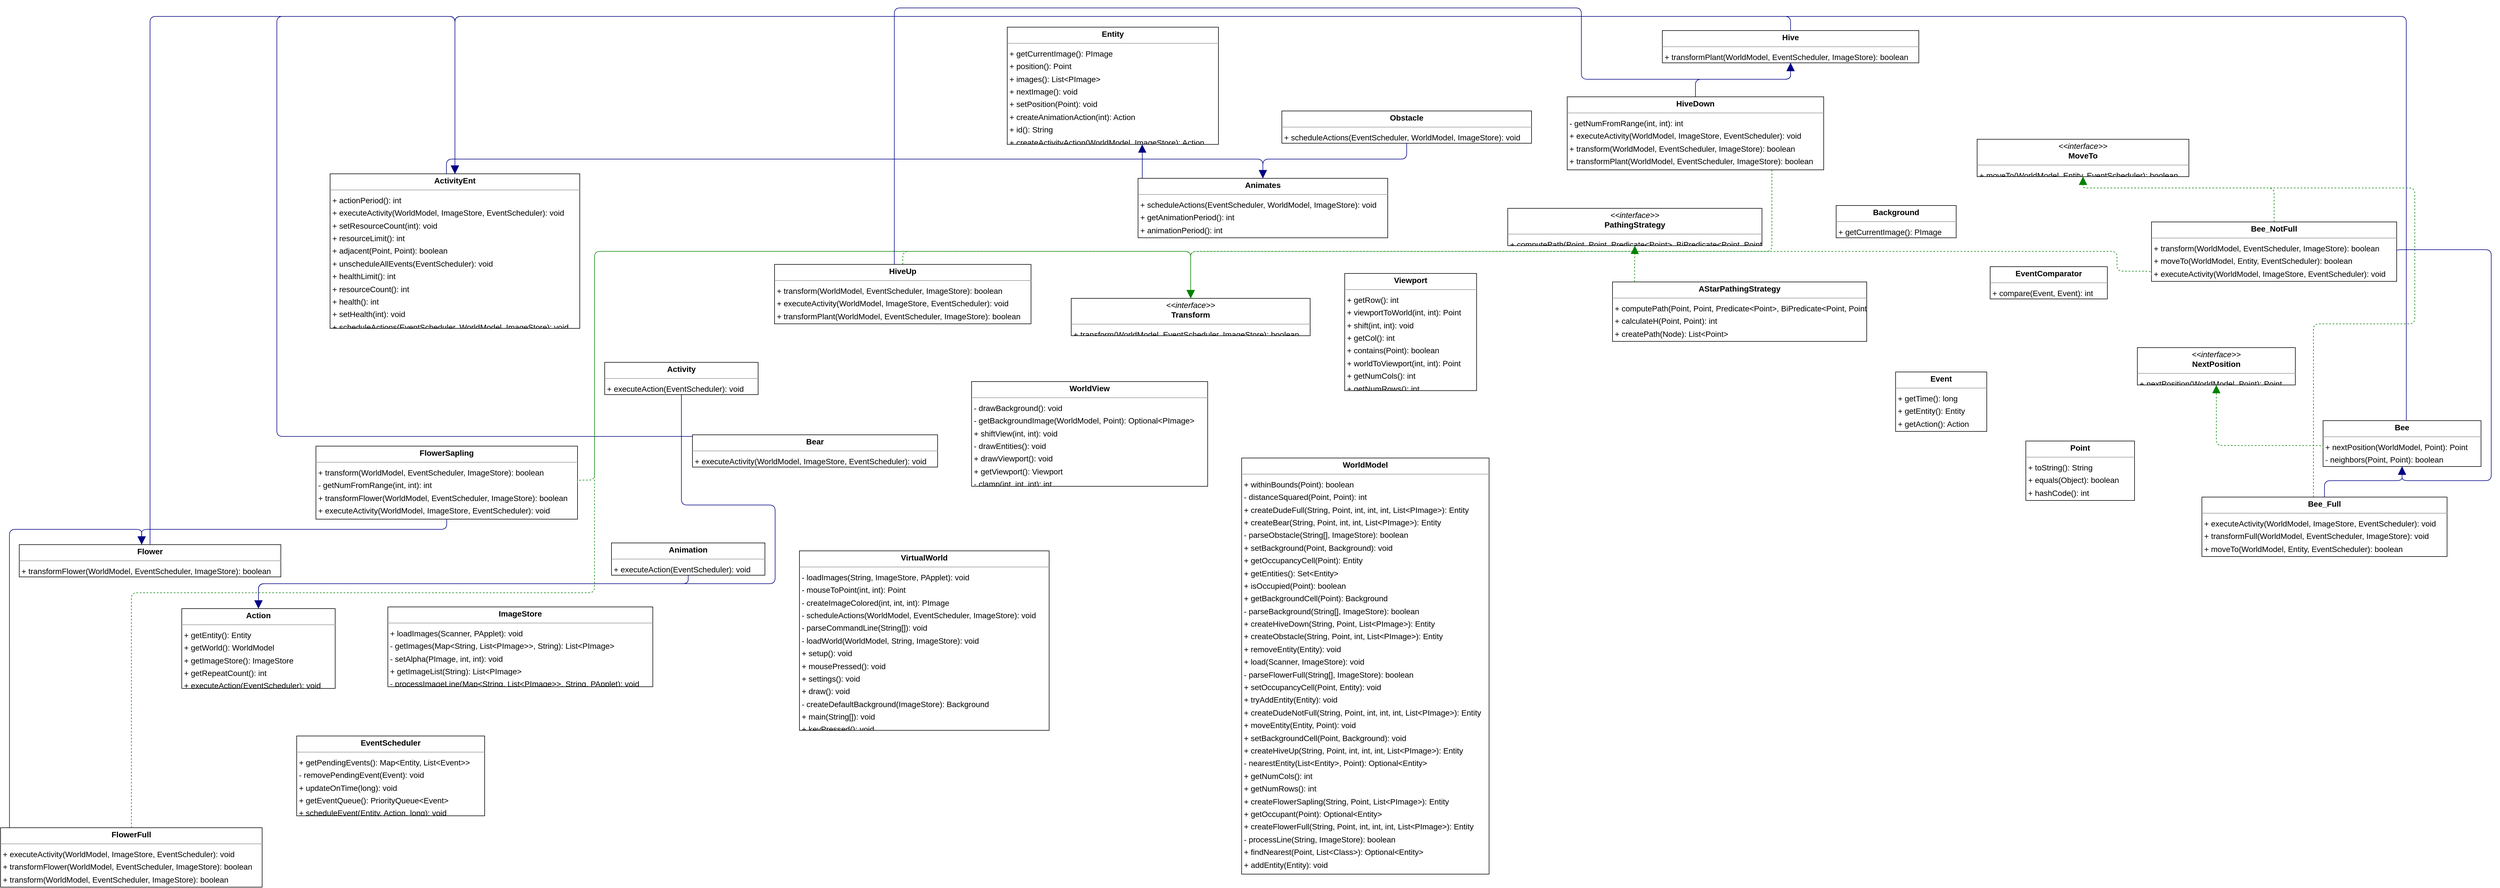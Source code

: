 <mxfile version="20.5.3" type="device"><diagram id="Bef8mq8LJghmrau-srwU" name="Page-1"><mxGraphModel dx="3365" dy="1673" grid="1" gridSize="10" guides="1" tooltips="1" connect="1" arrows="1" fold="1" page="0" pageScale="1" pageWidth="850" pageHeight="1100" background="none" math="0" shadow="0"><root><mxCell id="0"/><mxCell id="1" parent="0"/><mxCell id="node10" value="&lt;p style=&quot;margin:0px;margin-top:4px;text-align:center;&quot;&gt;&lt;b&gt;AStarPathingStrategy&lt;/b&gt;&lt;/p&gt;&lt;hr size=&quot;1&quot;/&gt;&lt;p style=&quot;margin:0 0 0 4px;line-height:1.6;&quot;&gt;+ computePath(Point, Point, Predicate&amp;lt;Point&amp;gt;, BiPredicate&amp;lt;Point, Point&amp;gt;, Function&amp;lt;Point, Stream&amp;lt;Point&amp;gt;&amp;gt;): List&amp;lt;Point&amp;gt;&lt;br/&gt;+ calculateH(Point, Point): int&lt;br/&gt;+ createPath(Node): List&amp;lt;Point&amp;gt;&lt;/p&gt;" style="verticalAlign=top;align=left;overflow=fill;fontSize=14;fontFamily=Helvetica;html=1;rounded=0;shadow=0;comic=0;labelBackgroundColor=none;strokeWidth=1;" parent="1" vertex="1"><mxGeometry x="2743" y="437" width="449" height="105" as="geometry"/></mxCell><mxCell id="node21" value="&lt;p style=&quot;margin:0px;margin-top:4px;text-align:center;&quot;&gt;&lt;b&gt;Action&lt;/b&gt;&lt;/p&gt;&lt;hr size=&quot;1&quot;/&gt;&lt;p style=&quot;margin:0 0 0 4px;line-height:1.6;&quot;&gt;+ getEntity(): Entity&lt;br/&gt;+ getWorld(): WorldModel&lt;br/&gt;+ getImageStore(): ImageStore&lt;br/&gt;+ getRepeatCount(): int&lt;br/&gt;+ executeAction(EventScheduler): void&lt;/p&gt;" style="verticalAlign=top;align=left;overflow=fill;fontSize=14;fontFamily=Helvetica;html=1;rounded=0;shadow=0;comic=0;labelBackgroundColor=none;strokeWidth=1;" parent="1" vertex="1"><mxGeometry x="216" y="1014" width="271" height="141" as="geometry"/></mxCell><mxCell id="node12" value="&lt;p style=&quot;margin:0px;margin-top:4px;text-align:center;&quot;&gt;&lt;b&gt;Activity&lt;/b&gt;&lt;/p&gt;&lt;hr size=&quot;1&quot;/&gt;&lt;p style=&quot;margin:0 0 0 4px;line-height:1.6;&quot;&gt;+ executeAction(EventScheduler): void&lt;/p&gt;" style="verticalAlign=top;align=left;overflow=fill;fontSize=14;fontFamily=Helvetica;html=1;rounded=0;shadow=0;comic=0;labelBackgroundColor=none;strokeWidth=1;" parent="1" vertex="1"><mxGeometry x="963" y="579" width="271" height="57" as="geometry"/></mxCell><mxCell id="node23" value="&lt;p style=&quot;margin:0px;margin-top:4px;text-align:center;&quot;&gt;&lt;b&gt;ActivityEnt&lt;/b&gt;&lt;/p&gt;&lt;hr size=&quot;1&quot;/&gt;&lt;p style=&quot;margin:0 0 0 4px;line-height:1.6;&quot;&gt;+ actionPeriod(): int&lt;br/&gt;+ executeActivity(WorldModel, ImageStore, EventScheduler): void&lt;br/&gt;+ setResourceCount(int): void&lt;br/&gt;+ resourceLimit(): int&lt;br/&gt;+ adjacent(Point, Point): boolean&lt;br/&gt;+ unscheduleAllEvents(EventScheduler): void&lt;br/&gt;+ healthLimit(): int&lt;br/&gt;+ resourceCount(): int&lt;br/&gt;+ health(): int&lt;br/&gt;+ setHealth(int): void&lt;br/&gt;+ scheduleActions(EventScheduler, WorldModel, ImageStore): void&lt;/p&gt;" style="verticalAlign=top;align=left;overflow=fill;fontSize=14;fontFamily=Helvetica;html=1;rounded=0;shadow=0;comic=0;labelBackgroundColor=none;strokeWidth=1;" parent="1" vertex="1"><mxGeometry x="478" y="246" width="441" height="273" as="geometry"/></mxCell><mxCell id="node29" value="&lt;p style=&quot;margin:0px;margin-top:4px;text-align:center;&quot;&gt;&lt;b&gt;Animates&lt;/b&gt;&lt;/p&gt;&lt;hr size=&quot;1&quot;/&gt;&lt;p style=&quot;margin:0 0 0 4px;line-height:1.6;&quot;&gt;+ scheduleActions(EventScheduler, WorldModel, ImageStore): void&lt;br/&gt;+ getAnimationPeriod(): int&lt;br/&gt;+ animationPeriod(): int&lt;/p&gt;" style="verticalAlign=top;align=left;overflow=fill;fontSize=14;fontFamily=Helvetica;html=1;rounded=0;shadow=0;comic=0;labelBackgroundColor=none;strokeWidth=1;" parent="1" vertex="1"><mxGeometry x="1905" y="254" width="441" height="105" as="geometry"/></mxCell><mxCell id="node5" value="&lt;p style=&quot;margin:0px;margin-top:4px;text-align:center;&quot;&gt;&lt;b&gt;Animation&lt;/b&gt;&lt;/p&gt;&lt;hr size=&quot;1&quot;/&gt;&lt;p style=&quot;margin:0 0 0 4px;line-height:1.6;&quot;&gt;+ executeAction(EventScheduler): void&lt;/p&gt;" style="verticalAlign=top;align=left;overflow=fill;fontSize=14;fontFamily=Helvetica;html=1;rounded=0;shadow=0;comic=0;labelBackgroundColor=none;strokeWidth=1;" parent="1" vertex="1"><mxGeometry x="975" y="898" width="271" height="57" as="geometry"/></mxCell><mxCell id="node30" value="&lt;p style=&quot;margin:0px;margin-top:4px;text-align:center;&quot;&gt;&lt;b&gt;Background&lt;/b&gt;&lt;/p&gt;&lt;hr size=&quot;1&quot;/&gt;&lt;p style=&quot;margin:0 0 0 4px;line-height:1.6;&quot;&gt;+ getCurrentImage(): PImage&lt;/p&gt;" style="verticalAlign=top;align=left;overflow=fill;fontSize=14;fontFamily=Helvetica;html=1;rounded=0;shadow=0;comic=0;labelBackgroundColor=none;strokeWidth=1;" parent="1" vertex="1"><mxGeometry x="3138" y="302" width="212" height="57" as="geometry"/></mxCell><mxCell id="node18" value="&lt;p style=&quot;margin:0px;margin-top:4px;text-align:center;&quot;&gt;&lt;b&gt;Bear&lt;/b&gt;&lt;/p&gt;&lt;hr size=&quot;1&quot;/&gt;&lt;p style=&quot;margin:0 0 0 4px;line-height:1.6;&quot;&gt;+ executeActivity(WorldModel, ImageStore, EventScheduler): void&lt;/p&gt;" style="verticalAlign=top;align=left;overflow=fill;fontSize=14;fontFamily=Helvetica;html=1;rounded=0;shadow=0;comic=0;labelBackgroundColor=none;strokeWidth=1;" parent="1" vertex="1"><mxGeometry x="1118" y="707" width="433" height="57" as="geometry"/></mxCell><mxCell id="node25" value="&lt;p style=&quot;margin:0px;margin-top:4px;text-align:center;&quot;&gt;&lt;b&gt;Bee&lt;/b&gt;&lt;/p&gt;&lt;hr size=&quot;1&quot;/&gt;&lt;p style=&quot;margin:0 0 0 4px;line-height:1.6;&quot;&gt;+ nextPosition(WorldModel, Point): Point&lt;br/&gt;- neighbors(Point, Point): boolean&lt;/p&gt;" style="verticalAlign=top;align=left;overflow=fill;fontSize=14;fontFamily=Helvetica;html=1;rounded=0;shadow=0;comic=0;labelBackgroundColor=none;strokeWidth=1;" parent="1" vertex="1"><mxGeometry x="3998" y="682" width="279" height="81" as="geometry"/></mxCell><mxCell id="node19" value="&lt;p style=&quot;margin:0px;margin-top:4px;text-align:center;&quot;&gt;&lt;b&gt;Bee_Full&lt;/b&gt;&lt;/p&gt;&lt;hr size=&quot;1&quot;/&gt;&lt;p style=&quot;margin:0 0 0 4px;line-height:1.6;&quot;&gt;+ executeActivity(WorldModel, ImageStore, EventScheduler): void&lt;br/&gt;+ transformFull(WorldModel, EventScheduler, ImageStore): void&lt;br/&gt;+ moveTo(WorldModel, Entity, EventScheduler): boolean&lt;/p&gt;" style="verticalAlign=top;align=left;overflow=fill;fontSize=14;fontFamily=Helvetica;html=1;rounded=0;shadow=0;comic=0;labelBackgroundColor=none;strokeWidth=1;" parent="1" vertex="1"><mxGeometry x="3784" y="817" width="433" height="105" as="geometry"/></mxCell><mxCell id="node31" value="&lt;p style=&quot;margin:0px;margin-top:4px;text-align:center;&quot;&gt;&lt;b&gt;Bee_NotFull&lt;/b&gt;&lt;/p&gt;&lt;hr size=&quot;1&quot;/&gt;&lt;p style=&quot;margin:0 0 0 4px;line-height:1.6;&quot;&gt;+ transform(WorldModel, EventScheduler, ImageStore): boolean&lt;br/&gt;+ moveTo(WorldModel, Entity, EventScheduler): boolean&lt;br/&gt;+ executeActivity(WorldModel, ImageStore, EventScheduler): void&lt;/p&gt;" style="verticalAlign=top;align=left;overflow=fill;fontSize=14;fontFamily=Helvetica;html=1;rounded=0;shadow=0;comic=0;labelBackgroundColor=none;strokeWidth=1;" parent="1" vertex="1"><mxGeometry x="3695" y="331" width="433" height="105" as="geometry"/></mxCell><mxCell id="node4" value="&lt;p style=&quot;margin:0px;margin-top:4px;text-align:center;&quot;&gt;&lt;b&gt;Entity&lt;/b&gt;&lt;/p&gt;&lt;hr size=&quot;1&quot;/&gt;&lt;p style=&quot;margin:0 0 0 4px;line-height:1.6;&quot;&gt;+ getCurrentImage(): PImage&lt;br/&gt;+ position(): Point&lt;br/&gt;+ images(): List&amp;lt;PImage&amp;gt;&lt;br/&gt;+ nextImage(): void&lt;br/&gt;+ setPosition(Point): void&lt;br/&gt;+ createAnimationAction(int): Action&lt;br/&gt;+ id(): String&lt;br/&gt;+ createActivityAction(WorldModel, ImageStore): Action&lt;/p&gt;" style="verticalAlign=top;align=left;overflow=fill;fontSize=14;fontFamily=Helvetica;html=1;rounded=0;shadow=0;comic=0;labelBackgroundColor=none;strokeWidth=1;" parent="1" vertex="1"><mxGeometry x="1674" y="-13" width="373" height="207" as="geometry"/></mxCell><mxCell id="node3" value="&lt;p style=&quot;margin:0px;margin-top:4px;text-align:center;&quot;&gt;&lt;b&gt;Event&lt;/b&gt;&lt;/p&gt;&lt;hr size=&quot;1&quot;/&gt;&lt;p style=&quot;margin:0 0 0 4px;line-height:1.6;&quot;&gt;+ getTime(): long&lt;br/&gt;+ getEntity(): Entity&lt;br/&gt;+ getAction(): Action&lt;/p&gt;" style="verticalAlign=top;align=left;overflow=fill;fontSize=14;fontFamily=Helvetica;html=1;rounded=0;shadow=0;comic=0;labelBackgroundColor=none;strokeWidth=1;" parent="1" vertex="1"><mxGeometry x="3243" y="596" width="161" height="105" as="geometry"/></mxCell><mxCell id="node8" value="&lt;p style=&quot;margin:0px;margin-top:4px;text-align:center;&quot;&gt;&lt;b&gt;EventComparator&lt;/b&gt;&lt;/p&gt;&lt;hr size=&quot;1&quot;/&gt;&lt;p style=&quot;margin:0 0 0 4px;line-height:1.6;&quot;&gt;+ compare(Event, Event): int&lt;/p&gt;" style="verticalAlign=top;align=left;overflow=fill;fontSize=14;fontFamily=Helvetica;html=1;rounded=0;shadow=0;comic=0;labelBackgroundColor=none;strokeWidth=1;" parent="1" vertex="1"><mxGeometry x="3410" y="410" width="207" height="57" as="geometry"/></mxCell><mxCell id="node13" value="&lt;p style=&quot;margin:0px;margin-top:4px;text-align:center;&quot;&gt;&lt;b&gt;EventScheduler&lt;/b&gt;&lt;/p&gt;&lt;hr size=&quot;1&quot;/&gt;&lt;p style=&quot;margin:0 0 0 4px;line-height:1.6;&quot;&gt;+ getPendingEvents(): Map&amp;lt;Entity, List&amp;lt;Event&amp;gt;&amp;gt;&lt;br/&gt;- removePendingEvent(Event): void&lt;br/&gt;+ updateOnTime(long): void&lt;br/&gt;+ getEventQueue(): PriorityQueue&amp;lt;Event&amp;gt;&lt;br/&gt;+ scheduleEvent(Entity, Action, long): void&lt;/p&gt;" style="verticalAlign=top;align=left;overflow=fill;fontSize=14;fontFamily=Helvetica;html=1;rounded=0;shadow=0;comic=0;labelBackgroundColor=none;strokeWidth=1;" parent="1" vertex="1"><mxGeometry x="419" y="1239" width="332" height="141" as="geometry"/></mxCell><mxCell id="node1" value="&lt;p style=&quot;margin:0px;margin-top:4px;text-align:center;&quot;&gt;&lt;b&gt;Flower&lt;/b&gt;&lt;/p&gt;&lt;hr size=&quot;1&quot;/&gt;&lt;p style=&quot;margin:0 0 0 4px;line-height:1.6;&quot;&gt;+ transformFlower(WorldModel, EventScheduler, ImageStore): boolean&lt;/p&gt;" style="verticalAlign=top;align=left;overflow=fill;fontSize=14;fontFamily=Helvetica;html=1;rounded=0;shadow=0;comic=0;labelBackgroundColor=none;strokeWidth=1;" parent="1" vertex="1"><mxGeometry x="-71" y="901" width="462" height="57" as="geometry"/></mxCell><mxCell id="node9" value="&lt;p style=&quot;margin:0px;margin-top:4px;text-align:center;&quot;&gt;&lt;b&gt;FlowerFull&lt;/b&gt;&lt;/p&gt;&lt;hr size=&quot;1&quot;/&gt;&lt;p style=&quot;margin:0 0 0 4px;line-height:1.6;&quot;&gt;+ executeActivity(WorldModel, ImageStore, EventScheduler): void&lt;br/&gt;+ transformFlower(WorldModel, EventScheduler, ImageStore): boolean&lt;br/&gt;+ transform(WorldModel, EventScheduler, ImageStore): boolean&lt;/p&gt;" style="verticalAlign=top;align=left;overflow=fill;fontSize=14;fontFamily=Helvetica;html=1;rounded=0;shadow=0;comic=0;labelBackgroundColor=none;strokeWidth=1;" parent="1" vertex="1"><mxGeometry x="-104" y="1401" width="462" height="105" as="geometry"/></mxCell><mxCell id="node14" value="&lt;p style=&quot;margin:0px;margin-top:4px;text-align:center;&quot;&gt;&lt;b&gt;FlowerSapling&lt;/b&gt;&lt;/p&gt;&lt;hr size=&quot;1&quot;/&gt;&lt;p style=&quot;margin:0 0 0 4px;line-height:1.6;&quot;&gt;+ transform(WorldModel, EventScheduler, ImageStore): boolean&lt;br/&gt;- getNumFromRange(int, int): int&lt;br/&gt;+ transformFlower(WorldModel, EventScheduler, ImageStore): boolean&lt;br/&gt;+ executeActivity(WorldModel, ImageStore, EventScheduler): void&lt;/p&gt;" style="verticalAlign=top;align=left;overflow=fill;fontSize=14;fontFamily=Helvetica;html=1;rounded=0;shadow=0;comic=0;labelBackgroundColor=none;strokeWidth=1;" parent="1" vertex="1"><mxGeometry x="453" y="727" width="462" height="129" as="geometry"/></mxCell><mxCell id="node27" value="&lt;p style=&quot;margin:0px;margin-top:4px;text-align:center;&quot;&gt;&lt;b&gt;Hive&lt;/b&gt;&lt;/p&gt;&lt;hr size=&quot;1&quot;/&gt;&lt;p style=&quot;margin:0 0 0 4px;line-height:1.6;&quot;&gt;+ transformPlant(WorldModel, EventScheduler, ImageStore): boolean&lt;/p&gt;" style="verticalAlign=top;align=left;overflow=fill;fontSize=14;fontFamily=Helvetica;html=1;rounded=0;shadow=0;comic=0;labelBackgroundColor=none;strokeWidth=1;" parent="1" vertex="1"><mxGeometry x="2831" y="-7" width="453" height="57" as="geometry"/></mxCell><mxCell id="node28" value="&lt;p style=&quot;margin:0px;margin-top:4px;text-align:center;&quot;&gt;&lt;b&gt;HiveDown&lt;/b&gt;&lt;/p&gt;&lt;hr size=&quot;1&quot;/&gt;&lt;p style=&quot;margin:0 0 0 4px;line-height:1.6;&quot;&gt;- getNumFromRange(int, int): int&lt;br/&gt;+ executeActivity(WorldModel, ImageStore, EventScheduler): void&lt;br/&gt;+ transform(WorldModel, EventScheduler, ImageStore): boolean&lt;br/&gt;+ transformPlant(WorldModel, EventScheduler, ImageStore): boolean&lt;/p&gt;" style="verticalAlign=top;align=left;overflow=fill;fontSize=14;fontFamily=Helvetica;html=1;rounded=0;shadow=0;comic=0;labelBackgroundColor=none;strokeWidth=1;" parent="1" vertex="1"><mxGeometry x="2663" y="110" width="453" height="129" as="geometry"/></mxCell><mxCell id="node16" value="&lt;p style=&quot;margin:0px;margin-top:4px;text-align:center;&quot;&gt;&lt;b&gt;HiveUp&lt;/b&gt;&lt;/p&gt;&lt;hr size=&quot;1&quot;/&gt;&lt;p style=&quot;margin:0 0 0 4px;line-height:1.6;&quot;&gt;+ transform(WorldModel, EventScheduler, ImageStore): boolean&lt;br/&gt;+ executeActivity(WorldModel, ImageStore, EventScheduler): void&lt;br/&gt;+ transformPlant(WorldModel, EventScheduler, ImageStore): boolean&lt;/p&gt;" style="verticalAlign=top;align=left;overflow=fill;fontSize=14;fontFamily=Helvetica;html=1;rounded=0;shadow=0;comic=0;labelBackgroundColor=none;strokeWidth=1;" parent="1" vertex="1"><mxGeometry x="1263" y="406" width="453" height="105" as="geometry"/></mxCell><mxCell id="node17" value="&lt;p style=&quot;margin:0px;margin-top:4px;text-align:center;&quot;&gt;&lt;b&gt;ImageStore&lt;/b&gt;&lt;/p&gt;&lt;hr size=&quot;1&quot;/&gt;&lt;p style=&quot;margin:0 0 0 4px;line-height:1.6;&quot;&gt;+ loadImages(Scanner, PApplet): void&lt;br/&gt;- getImages(Map&amp;lt;String, List&amp;lt;PImage&amp;gt;&amp;gt;, String): List&amp;lt;PImage&amp;gt;&lt;br/&gt;- setAlpha(PImage, int, int): void&lt;br/&gt;+ getImageList(String): List&amp;lt;PImage&amp;gt;&lt;br/&gt;- processImageLine(Map&amp;lt;String, List&amp;lt;PImage&amp;gt;&amp;gt;, String, PApplet): void&lt;/p&gt;" style="verticalAlign=top;align=left;overflow=fill;fontSize=14;fontFamily=Helvetica;html=1;rounded=0;shadow=0;comic=0;labelBackgroundColor=none;strokeWidth=1;" parent="1" vertex="1"><mxGeometry x="580" y="1011" width="468" height="141" as="geometry"/></mxCell><mxCell id="node7" value="&lt;p style=&quot;margin:0px;margin-top:4px;text-align:center;&quot;&gt;&lt;i&gt;&amp;lt;&amp;lt;interface&amp;gt;&amp;gt;&lt;/i&gt;&lt;br/&gt;&lt;b&gt;MoveTo&lt;/b&gt;&lt;/p&gt;&lt;hr size=&quot;1&quot;/&gt;&lt;p style=&quot;margin:0 0 0 4px;line-height:1.6;&quot;&gt;+ moveTo(WorldModel, Entity, EventScheduler): boolean&lt;/p&gt;" style="verticalAlign=top;align=left;overflow=fill;fontSize=14;fontFamily=Helvetica;html=1;rounded=0;shadow=0;comic=0;labelBackgroundColor=none;strokeWidth=1;" parent="1" vertex="1"><mxGeometry x="3387" y="185" width="374" height="66" as="geometry"/></mxCell><mxCell id="node24" value="&lt;p style=&quot;margin:0px;margin-top:4px;text-align:center;&quot;&gt;&lt;i&gt;&amp;lt;&amp;lt;interface&amp;gt;&amp;gt;&lt;/i&gt;&lt;br/&gt;&lt;b&gt;NextPosition&lt;/b&gt;&lt;/p&gt;&lt;hr size=&quot;1&quot;/&gt;&lt;p style=&quot;margin:0 0 0 4px;line-height:1.6;&quot;&gt;+ nextPosition(WorldModel, Point): Point&lt;/p&gt;" style="verticalAlign=top;align=left;overflow=fill;fontSize=14;fontFamily=Helvetica;html=1;rounded=0;shadow=0;comic=0;labelBackgroundColor=none;strokeWidth=1;" parent="1" vertex="1"><mxGeometry x="3670" y="553" width="279" height="66" as="geometry"/></mxCell><mxCell id="node22" value="&lt;p style=&quot;margin:0px;margin-top:4px;text-align:center;&quot;&gt;&lt;b&gt;Obstacle&lt;/b&gt;&lt;/p&gt;&lt;hr size=&quot;1&quot;/&gt;&lt;p style=&quot;margin:0 0 0 4px;line-height:1.6;&quot;&gt;+ scheduleActions(EventScheduler, WorldModel, ImageStore): void&lt;/p&gt;" style="verticalAlign=top;align=left;overflow=fill;fontSize=14;fontFamily=Helvetica;html=1;rounded=0;shadow=0;comic=0;labelBackgroundColor=none;strokeWidth=1;" parent="1" vertex="1"><mxGeometry x="2159" y="135" width="441" height="57" as="geometry"/></mxCell><mxCell id="node6" value="&lt;p style=&quot;margin:0px;margin-top:4px;text-align:center;&quot;&gt;&lt;i&gt;&amp;lt;&amp;lt;interface&amp;gt;&amp;gt;&lt;/i&gt;&lt;br/&gt;&lt;b&gt;PathingStrategy&lt;/b&gt;&lt;/p&gt;&lt;hr size=&quot;1&quot;/&gt;&lt;p style=&quot;margin:0 0 0 4px;line-height:1.6;&quot;&gt;+ computePath(Point, Point, Predicate&amp;lt;Point&amp;gt;, BiPredicate&amp;lt;Point, Point&amp;gt;, Function&amp;lt;Point, Stream&amp;lt;Point&amp;gt;&amp;gt;): List&amp;lt;Point&amp;gt;&lt;/p&gt;" style="verticalAlign=top;align=left;overflow=fill;fontSize=14;fontFamily=Helvetica;html=1;rounded=0;shadow=0;comic=0;labelBackgroundColor=none;strokeWidth=1;" parent="1" vertex="1"><mxGeometry x="2558" y="307" width="449" height="66" as="geometry"/></mxCell><mxCell id="node20" value="&lt;p style=&quot;margin:0px;margin-top:4px;text-align:center;&quot;&gt;&lt;b&gt;Point&lt;/b&gt;&lt;/p&gt;&lt;hr size=&quot;1&quot;/&gt;&lt;p style=&quot;margin:0 0 0 4px;line-height:1.6;&quot;&gt;+ toString(): String&lt;br/&gt;+ equals(Object): boolean&lt;br/&gt;+ hashCode(): int&lt;/p&gt;" style="verticalAlign=top;align=left;overflow=fill;fontSize=14;fontFamily=Helvetica;html=1;rounded=0;shadow=0;comic=0;labelBackgroundColor=none;strokeWidth=1;" parent="1" vertex="1"><mxGeometry x="3473" y="718" width="192" height="105" as="geometry"/></mxCell><mxCell id="node11" value="&lt;p style=&quot;margin:0px;margin-top:4px;text-align:center;&quot;&gt;&lt;i&gt;&amp;lt;&amp;lt;interface&amp;gt;&amp;gt;&lt;/i&gt;&lt;br/&gt;&lt;b&gt;Transform&lt;/b&gt;&lt;/p&gt;&lt;hr size=&quot;1&quot;/&gt;&lt;p style=&quot;margin:0 0 0 4px;line-height:1.6;&quot;&gt;+ transform(WorldModel, EventScheduler, ImageStore): boolean&lt;/p&gt;" style="verticalAlign=top;align=left;overflow=fill;fontSize=14;fontFamily=Helvetica;html=1;rounded=0;shadow=0;comic=0;labelBackgroundColor=none;strokeWidth=1;" parent="1" vertex="1"><mxGeometry x="1787" y="466" width="422" height="66" as="geometry"/></mxCell><mxCell id="node26" value="&lt;p style=&quot;margin:0px;margin-top:4px;text-align:center;&quot;&gt;&lt;b&gt;Viewport&lt;/b&gt;&lt;/p&gt;&lt;hr size=&quot;1&quot;/&gt;&lt;p style=&quot;margin:0 0 0 4px;line-height:1.6;&quot;&gt;+ getRow(): int&lt;br/&gt;+ viewportToWorld(int, int): Point&lt;br/&gt;+ shift(int, int): void&lt;br/&gt;+ getCol(): int&lt;br/&gt;+ contains(Point): boolean&lt;br/&gt;+ worldToViewport(int, int): Point&lt;br/&gt;+ getNumCols(): int&lt;br/&gt;+ getNumRows(): int&lt;/p&gt;" style="verticalAlign=top;align=left;overflow=fill;fontSize=14;fontFamily=Helvetica;html=1;rounded=0;shadow=0;comic=0;labelBackgroundColor=none;strokeWidth=1;" parent="1" vertex="1"><mxGeometry x="2270" y="422" width="233" height="207" as="geometry"/></mxCell><mxCell id="node2" value="&lt;p style=&quot;margin:0px;margin-top:4px;text-align:center;&quot;&gt;&lt;b&gt;VirtualWorld&lt;/b&gt;&lt;/p&gt;&lt;hr size=&quot;1&quot;/&gt;&lt;p style=&quot;margin:0 0 0 4px;line-height:1.6;&quot;&gt;- loadImages(String, ImageStore, PApplet): void&lt;br/&gt;- mouseToPoint(int, int): Point&lt;br/&gt;- createImageColored(int, int, int): PImage&lt;br/&gt;- scheduleActions(WorldModel, EventScheduler, ImageStore): void&lt;br/&gt;- parseCommandLine(String[]): void&lt;br/&gt;- loadWorld(WorldModel, String, ImageStore): void&lt;br/&gt;+ setup(): void&lt;br/&gt;+ mousePressed(): void&lt;br/&gt;+ settings(): void&lt;br/&gt;+ draw(): void&lt;br/&gt;- createDefaultBackground(ImageStore): Background&lt;br/&gt;+ main(String[]): void&lt;br/&gt;+ keyPressed(): void&lt;/p&gt;" style="verticalAlign=top;align=left;overflow=fill;fontSize=14;fontFamily=Helvetica;html=1;rounded=0;shadow=0;comic=0;labelBackgroundColor=none;strokeWidth=1;" parent="1" vertex="1"><mxGeometry x="1307" y="912" width="441" height="317" as="geometry"/></mxCell><mxCell id="node0" value="&lt;p style=&quot;margin:0px;margin-top:4px;text-align:center;&quot;&gt;&lt;b&gt;WorldModel&lt;/b&gt;&lt;/p&gt;&lt;hr size=&quot;1&quot;/&gt;&lt;p style=&quot;margin:0 0 0 4px;line-height:1.6;&quot;&gt;+ withinBounds(Point): boolean&lt;br/&gt;- distanceSquared(Point, Point): int&lt;br/&gt;+ createDudeFull(String, Point, int, int, int, List&amp;lt;PImage&amp;gt;): Entity&lt;br/&gt;+ createBear(String, Point, int, int, List&amp;lt;PImage&amp;gt;): Entity&lt;br/&gt;- parseObstacle(String[], ImageStore): boolean&lt;br/&gt;+ setBackground(Point, Background): void&lt;br/&gt;+ getOccupancyCell(Point): Entity&lt;br/&gt;+ getEntities(): Set&amp;lt;Entity&amp;gt;&lt;br/&gt;+ isOccupied(Point): boolean&lt;br/&gt;+ getBackgroundCell(Point): Background&lt;br/&gt;- parseBackground(String[], ImageStore): boolean&lt;br/&gt;+ createHiveDown(String, Point, List&amp;lt;PImage&amp;gt;): Entity&lt;br/&gt;+ createObstacle(String, Point, int, List&amp;lt;PImage&amp;gt;): Entity&lt;br/&gt;+ removeEntity(Entity): void&lt;br/&gt;+ load(Scanner, ImageStore): void&lt;br/&gt;- parseFlowerFull(String[], ImageStore): boolean&lt;br/&gt;+ setOccupancyCell(Point, Entity): void&lt;br/&gt;+ tryAddEntity(Entity): void&lt;br/&gt;+ createDudeNotFull(String, Point, int, int, int, List&amp;lt;PImage&amp;gt;): Entity&lt;br/&gt;+ moveEntity(Entity, Point): void&lt;br/&gt;+ setBackgroundCell(Point, Background): void&lt;br/&gt;+ createHiveUp(String, Point, int, int, int, List&amp;lt;PImage&amp;gt;): Entity&lt;br/&gt;- nearestEntity(List&amp;lt;Entity&amp;gt;, Point): Optional&amp;lt;Entity&amp;gt;&lt;br/&gt;+ getNumCols(): int&lt;br/&gt;+ getNumRows(): int&lt;br/&gt;+ createFlowerSapling(String, Point, List&amp;lt;PImage&amp;gt;): Entity&lt;br/&gt;+ getOccupant(Point): Optional&amp;lt;Entity&amp;gt;&lt;br/&gt;+ createFlowerFull(String, Point, int, int, int, List&amp;lt;PImage&amp;gt;): Entity&lt;br/&gt;- processLine(String, ImageStore): boolean&lt;br/&gt;+ findNearest(Point, List&amp;lt;Class&amp;gt;): Optional&amp;lt;Entity&amp;gt;&lt;br/&gt;+ addEntity(Entity): void&lt;br/&gt;+ removeEntityAt(Point): void&lt;/p&gt;" style="verticalAlign=top;align=left;overflow=fill;fontSize=14;fontFamily=Helvetica;html=1;rounded=0;shadow=0;comic=0;labelBackgroundColor=none;strokeWidth=1;" parent="1" vertex="1"><mxGeometry x="2088" y="748" width="437" height="735" as="geometry"/></mxCell><mxCell id="node15" value="&lt;p style=&quot;margin:0px;margin-top:4px;text-align:center;&quot;&gt;&lt;b&gt;WorldView&lt;/b&gt;&lt;/p&gt;&lt;hr size=&quot;1&quot;/&gt;&lt;p style=&quot;margin:0 0 0 4px;line-height:1.6;&quot;&gt;- drawBackground(): void&lt;br/&gt;- getBackgroundImage(WorldModel, Point): Optional&amp;lt;PImage&amp;gt;&lt;br/&gt;+ shiftView(int, int): void&lt;br/&gt;- drawEntities(): void&lt;br/&gt;+ drawViewport(): void&lt;br/&gt;+ getViewport(): Viewport&lt;br/&gt;- clamp(int, int, int): int&lt;/p&gt;" style="verticalAlign=top;align=left;overflow=fill;fontSize=14;fontFamily=Helvetica;html=1;rounded=0;shadow=0;comic=0;labelBackgroundColor=none;strokeWidth=1;" parent="1" vertex="1"><mxGeometry x="1611" y="613" width="417" height="185" as="geometry"/></mxCell><mxCell id="edge7" value="" style="html=1;rounded=1;edgeStyle=orthogonalEdgeStyle;dashed=1;startArrow=none;endArrow=block;endSize=12;strokeColor=#008200;exitX=0.087;exitY=0.000;exitDx=0;exitDy=0;entryX=0.500;entryY=1.001;entryDx=0;entryDy=0;" parent="1" source="node10" target="node6" edge="1"><mxGeometry width="50" height="50" relative="1" as="geometry"><Array as="points"/></mxGeometry></mxCell><mxCell id="edge16" value="" style="html=1;rounded=1;edgeStyle=orthogonalEdgeStyle;dashed=0;startArrow=none;endArrow=block;endSize=12;strokeColor=#000082;exitX=0.500;exitY=1.000;exitDx=0;exitDy=0;entryX=0.500;entryY=0.000;entryDx=0;entryDy=0;" parent="1" source="node12" target="node21" edge="1"><mxGeometry width="50" height="50" relative="1" as="geometry"><Array as="points"><mxPoint x="1098" y="831"/><mxPoint x="1264" y="831"/><mxPoint x="1264" y="970"/><mxPoint x="352" y="970"/></Array></mxGeometry></mxCell><mxCell id="edge19" value="" style="html=1;rounded=1;edgeStyle=orthogonalEdgeStyle;dashed=0;startArrow=none;endArrow=block;endSize=12;strokeColor=#000082;exitX=0.466;exitY=0.000;exitDx=0;exitDy=0;entryX=0.500;entryY=0.000;entryDx=0;entryDy=0;" parent="1" source="node23" target="node29" edge="1"><mxGeometry width="50" height="50" relative="1" as="geometry"><Array as="points"><mxPoint x="683" y="220"/><mxPoint x="2125" y="220"/></Array></mxGeometry></mxCell><mxCell id="edge1" value="" style="html=1;rounded=1;edgeStyle=orthogonalEdgeStyle;dashed=0;startArrow=none;endArrow=block;endSize=12;strokeColor=#000082;exitX=0.017;exitY=0.000;exitDx=0;exitDy=0;entryX=0.639;entryY=1.000;entryDx=0;entryDy=0;" parent="1" source="node29" target="node4" edge="1"><mxGeometry width="50" height="50" relative="1" as="geometry"><Array as="points"/></mxGeometry></mxCell><mxCell id="edge15" value="" style="html=1;rounded=1;edgeStyle=orthogonalEdgeStyle;dashed=0;startArrow=none;endArrow=block;endSize=12;strokeColor=#000082;exitX=0.500;exitY=1.001;exitDx=0;exitDy=0;entryX=0.500;entryY=0.000;entryDx=0;entryDy=0;" parent="1" source="node5" target="node21" edge="1"><mxGeometry width="50" height="50" relative="1" as="geometry"><Array as="points"><mxPoint x="1111" y="970"/><mxPoint x="352" y="970"/></Array></mxGeometry></mxCell><mxCell id="edge2" value="" style="html=1;rounded=1;edgeStyle=orthogonalEdgeStyle;dashed=0;startArrow=none;endArrow=block;endSize=12;strokeColor=#000082;exitX=0.000;exitY=0.050;exitDx=0;exitDy=0;entryX=0.500;entryY=0.000;entryDx=0;entryDy=0;" parent="1" source="node18" target="node23" edge="1"><mxGeometry width="50" height="50" relative="1" as="geometry"><Array as="points"><mxPoint x="384" y="710"/><mxPoint x="384" y="-32"/><mxPoint x="698" y="-32"/></Array></mxGeometry></mxCell><mxCell id="edge14" value="" style="html=1;rounded=1;edgeStyle=orthogonalEdgeStyle;dashed=0;startArrow=none;endArrow=block;endSize=12;strokeColor=#000082;exitX=0.527;exitY=0.001;exitDx=0;exitDy=0;entryX=0.500;entryY=0.000;entryDx=0;entryDy=0;" parent="1" source="node25" target="node23" edge="1"><mxGeometry width="50" height="50" relative="1" as="geometry"><Array as="points"><mxPoint x="4145" y="-32"/><mxPoint x="698" y="-32"/></Array></mxGeometry></mxCell><mxCell id="edge23" value="" style="html=1;rounded=1;edgeStyle=orthogonalEdgeStyle;dashed=1;startArrow=none;endArrow=block;endSize=12;strokeColor=#008200;exitX=0.000;exitY=0.588;exitDx=0;exitDy=0;entryX=0.500;entryY=1.001;entryDx=0;entryDy=0;" parent="1" source="node25" target="node24" edge="1"><mxGeometry width="50" height="50" relative="1" as="geometry"><Array as="points"><mxPoint x="3809" y="726"/></Array></mxGeometry></mxCell><mxCell id="edge13" value="" style="html=1;rounded=1;edgeStyle=orthogonalEdgeStyle;dashed=0;startArrow=none;endArrow=block;endSize=12;strokeColor=#000082;exitX=0.500;exitY=0.000;exitDx=0;exitDy=0;entryX=0.500;entryY=1.000;entryDx=0;entryDy=0;" parent="1" source="node19" target="node25" edge="1"><mxGeometry width="50" height="50" relative="1" as="geometry"><Array as="points"><mxPoint x="4000" y="788"/><mxPoint x="4138" y="788"/></Array></mxGeometry></mxCell><mxCell id="edge10" value="" style="html=1;rounded=1;edgeStyle=orthogonalEdgeStyle;dashed=1;startArrow=none;endArrow=block;endSize=12;strokeColor=#008200;exitX=0.455;exitY=0.000;exitDx=0;exitDy=0;entryX=0.500;entryY=1.000;entryDx=0;entryDy=0;" parent="1" source="node19" target="node7" edge="1"><mxGeometry width="50" height="50" relative="1" as="geometry"><Array as="points"><mxPoint x="3981" y="511"/><mxPoint x="4160" y="511"/><mxPoint x="4160" y="271"/><mxPoint x="3574" y="271"/></Array></mxGeometry></mxCell><mxCell id="edge3" value="" style="html=1;rounded=1;edgeStyle=orthogonalEdgeStyle;dashed=0;startArrow=none;endArrow=block;endSize=12;strokeColor=#000082;exitX=1.000;exitY=0.500;exitDx=0;exitDy=0;entryX=0.500;entryY=1.000;entryDx=0;entryDy=0;" parent="1" source="node31" target="node25" edge="1"><mxGeometry width="50" height="50" relative="1" as="geometry"><Array as="points"><mxPoint x="4295" y="380"/><mxPoint x="4295" y="788"/><mxPoint x="4138" y="788"/></Array></mxGeometry></mxCell><mxCell id="edge17" value="" style="html=1;rounded=1;edgeStyle=orthogonalEdgeStyle;dashed=1;startArrow=none;endArrow=block;endSize=12;strokeColor=#008200;exitX=0.500;exitY=0.000;exitDx=0;exitDy=0;entryX=0.500;entryY=1.000;entryDx=0;entryDy=0;" parent="1" source="node31" target="node7" edge="1"><mxGeometry width="50" height="50" relative="1" as="geometry"><Array as="points"><mxPoint x="3911" y="271"/><mxPoint x="3574" y="271"/></Array></mxGeometry></mxCell><mxCell id="edge21" value="" style="html=1;rounded=1;edgeStyle=orthogonalEdgeStyle;dashed=1;startArrow=none;endArrow=block;endSize=12;strokeColor=#008200;exitX=0.000;exitY=0.890;exitDx=0;exitDy=0;entryX=0.500;entryY=0.001;entryDx=0;entryDy=0;" parent="1" source="node31" target="node11" edge="1"><mxGeometry width="50" height="50" relative="1" as="geometry"><Array as="points"><mxPoint x="3634" y="418"/><mxPoint x="3634" y="383"/><mxPoint x="1998" y="383"/></Array></mxGeometry></mxCell><mxCell id="edge6" value="" style="html=1;rounded=1;edgeStyle=orthogonalEdgeStyle;dashed=0;startArrow=none;endArrow=block;endSize=12;strokeColor=#000082;exitX=0.500;exitY=0.000;exitDx=0;exitDy=0;entryX=0.500;entryY=0.000;entryDx=0;entryDy=0;" parent="1" source="node1" target="node23" edge="1"><mxGeometry width="50" height="50" relative="1" as="geometry"><Array as="points"><mxPoint x="160" y="-32"/><mxPoint x="698" y="-32"/></Array></mxGeometry></mxCell><mxCell id="edge11" value="" style="html=1;rounded=1;edgeStyle=orthogonalEdgeStyle;dashed=0;startArrow=none;endArrow=block;endSize=12;strokeColor=#000082;exitX=0.034;exitY=0.000;exitDx=0;exitDy=0;entryX=0.468;entryY=0.000;entryDx=0;entryDy=0;" parent="1" source="node9" target="node1" edge="1"><mxGeometry width="50" height="50" relative="1" as="geometry"><Array as="points"><mxPoint x="-88" y="874"/><mxPoint x="145" y="874"/></Array></mxGeometry></mxCell><mxCell id="edge8" value="" style="html=1;rounded=1;edgeStyle=orthogonalEdgeStyle;dashed=1;startArrow=none;endArrow=block;endSize=12;strokeColor=#008200;exitX=0.500;exitY=0.000;exitDx=0;exitDy=0;entryX=0.500;entryY=0.001;entryDx=0;entryDy=0;" parent="1" source="node9" target="node11" edge="1"><mxGeometry width="50" height="50" relative="1" as="geometry"><Array as="points"><mxPoint x="127" y="986"/><mxPoint x="945" y="986"/><mxPoint x="945" y="383"/><mxPoint x="1998" y="383"/></Array></mxGeometry></mxCell><mxCell id="edge0" value="" style="html=1;rounded=1;edgeStyle=orthogonalEdgeStyle;dashed=0;startArrow=none;endArrow=block;endSize=12;strokeColor=#000082;exitX=0.500;exitY=1.000;exitDx=0;exitDy=0;entryX=0.468;entryY=0.000;entryDx=0;entryDy=0;" parent="1" source="node14" target="node1" edge="1"><mxGeometry width="50" height="50" relative="1" as="geometry"><Array as="points"><mxPoint x="684" y="874"/><mxPoint x="145" y="874"/></Array></mxGeometry></mxCell><mxCell id="edge4" value="" style="html=1;rounded=1;edgeStyle=orthogonalEdgeStyle;dashed=1;startArrow=none;endArrow=block;endSize=12;strokeColor=#008200;exitX=1.000;exitY=0.500;exitDx=0;exitDy=0;entryX=0.500;entryY=0.001;entryDx=0;entryDy=0;" parent="1" source="node14" target="node11" edge="1"><mxGeometry width="50" height="50" relative="1" as="geometry"><Array as="points"><mxPoint x="945" y="787"/><mxPoint x="945" y="383"/><mxPoint x="1998" y="383"/></Array></mxGeometry></mxCell><mxCell id="edge12" value="" style="html=1;rounded=1;edgeStyle=orthogonalEdgeStyle;dashed=0;startArrow=none;endArrow=block;endSize=12;strokeColor=#000082;exitX=0.500;exitY=0.000;exitDx=0;exitDy=0;entryX=0.500;entryY=0.000;entryDx=0;entryDy=0;" parent="1" source="node27" target="node23" edge="1"><mxGeometry width="50" height="50" relative="1" as="geometry"><Array as="points"><mxPoint x="3057" y="-32"/><mxPoint x="698" y="-32"/></Array></mxGeometry></mxCell><mxCell id="edge18" value="" style="html=1;rounded=1;edgeStyle=orthogonalEdgeStyle;dashed=0;startArrow=none;endArrow=block;endSize=12;strokeColor=#000082;exitX=0.500;exitY=0.000;exitDx=0;exitDy=0;entryX=0.500;entryY=1.001;entryDx=0;entryDy=0;" parent="1" source="node28" target="node27" edge="1"><mxGeometry width="50" height="50" relative="1" as="geometry"><Array as="points"><mxPoint x="2889" y="79"/><mxPoint x="3057" y="79"/></Array></mxGeometry></mxCell><mxCell id="edge22" value="" style="html=1;rounded=1;edgeStyle=orthogonalEdgeStyle;dashed=1;startArrow=none;endArrow=block;endSize=12;strokeColor=#008200;exitX=0.798;exitY=1.000;exitDx=0;exitDy=0;entryX=0.500;entryY=0.001;entryDx=0;entryDy=0;" parent="1" source="node28" target="node11" edge="1"><mxGeometry width="50" height="50" relative="1" as="geometry"><Array as="points"><mxPoint x="3024" y="383"/><mxPoint x="1998" y="383"/></Array></mxGeometry></mxCell><mxCell id="edge9" value="" style="html=1;rounded=1;edgeStyle=orthogonalEdgeStyle;dashed=0;startArrow=none;endArrow=block;endSize=12;strokeColor=#000082;exitX=0.467;exitY=0.000;exitDx=0;exitDy=0;entryX=0.500;entryY=1.001;entryDx=0;entryDy=0;" parent="1" source="node16" target="node27" edge="1"><mxGeometry width="50" height="50" relative="1" as="geometry"><Array as="points"><mxPoint x="1475" y="-47"/><mxPoint x="2688" y="-47"/><mxPoint x="2688" y="79"/><mxPoint x="3057" y="79"/></Array></mxGeometry></mxCell><mxCell id="edge5" value="" style="html=1;rounded=1;edgeStyle=orthogonalEdgeStyle;dashed=1;startArrow=none;endArrow=block;endSize=12;strokeColor=#008200;exitX=0.500;exitY=0.000;exitDx=0;exitDy=0;entryX=0.500;entryY=0.001;entryDx=0;entryDy=0;" parent="1" source="node16" target="node11" edge="1"><mxGeometry width="50" height="50" relative="1" as="geometry"><Array as="points"><mxPoint x="1490" y="383"/><mxPoint x="1998" y="383"/></Array></mxGeometry></mxCell><mxCell id="edge20" value="" style="html=1;rounded=1;edgeStyle=orthogonalEdgeStyle;dashed=0;startArrow=none;endArrow=block;endSize=12;strokeColor=#000082;exitX=0.500;exitY=1.000;exitDx=0;exitDy=0;entryX=0.500;entryY=0.000;entryDx=0;entryDy=0;" parent="1" source="node22" target="node29" edge="1"><mxGeometry width="50" height="50" relative="1" as="geometry"><Array as="points"><mxPoint x="2380" y="220"/><mxPoint x="2125" y="220"/></Array></mxGeometry></mxCell></root></mxGraphModel></diagram></mxfile>
